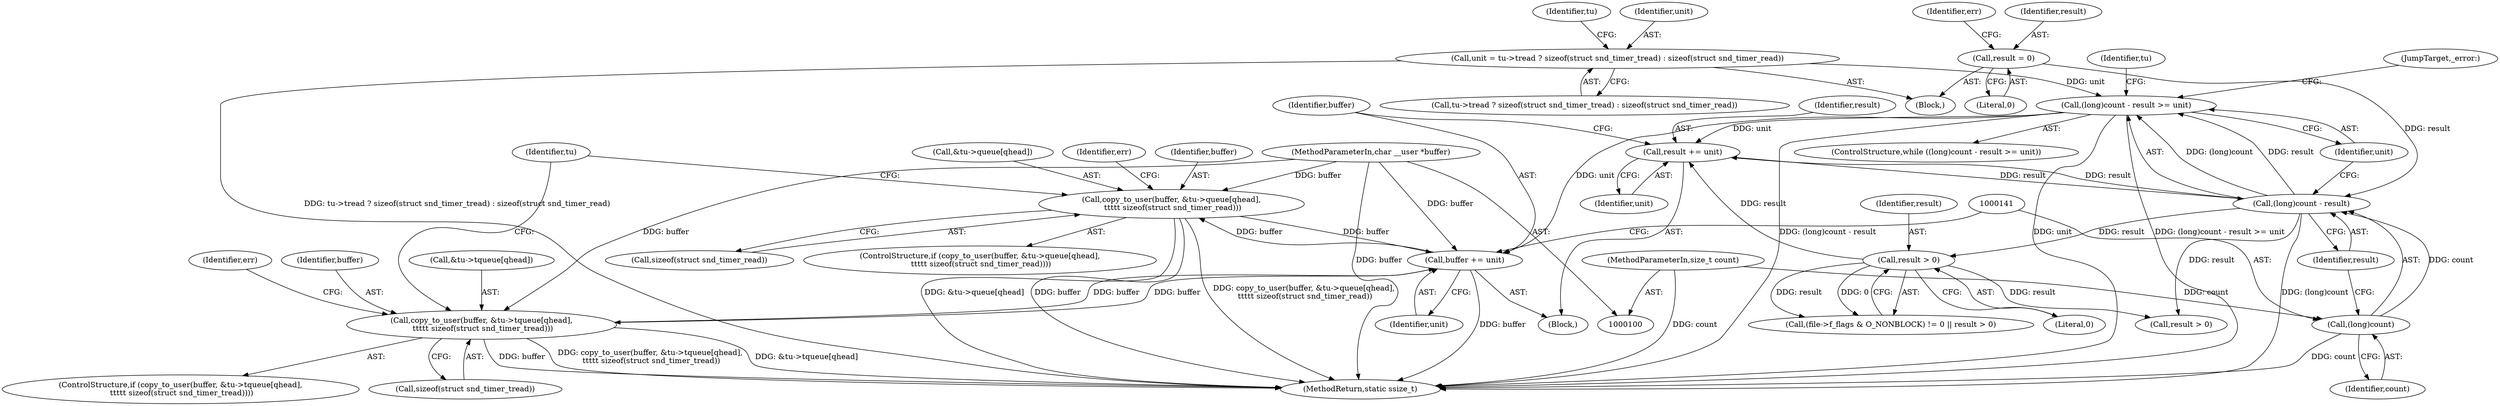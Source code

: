 digraph "0_linux_d11662f4f798b50d8c8743f433842c3e40fe3378@API" {
"1000271" [label="(Call,copy_to_user(buffer, &tu->queue[qhead],\n \t\t\t\t\t sizeof(struct snd_timer_read)))"];
"1000303" [label="(Call,buffer += unit)"];
"1000138" [label="(Call,(long)count - result >= unit)"];
"1000139" [label="(Call,(long)count - result)"];
"1000140" [label="(Call,(long)count)"];
"1000103" [label="(MethodParameterIn,size_t count)"];
"1000300" [label="(Call,result += unit)"];
"1000162" [label="(Call,result > 0)"];
"1000108" [label="(Call,result = 0)"];
"1000122" [label="(Call,unit = tu->tread ? sizeof(struct snd_timer_tread) : sizeof(struct snd_timer_read))"];
"1000254" [label="(Call,copy_to_user(buffer, &tu->tqueue[qhead],\n \t\t\t\t\t sizeof(struct snd_timer_tread)))"];
"1000102" [label="(MethodParameterIn,char __user *buffer)"];
"1000271" [label="(Call,copy_to_user(buffer, &tu->queue[qhead],\n \t\t\t\t\t sizeof(struct snd_timer_read)))"];
"1000305" [label="(Identifier,unit)"];
"1000110" [label="(Literal,0)"];
"1000302" [label="(Identifier,unit)"];
"1000162" [label="(Call,result > 0)"];
"1000262" [label="(Call,sizeof(struct snd_timer_tread))"];
"1000301" [label="(Identifier,result)"];
"1000254" [label="(Call,copy_to_user(buffer, &tu->tqueue[qhead],\n \t\t\t\t\t sizeof(struct snd_timer_tread)))"];
"1000163" [label="(Identifier,result)"];
"1000271" [label="(Call,copy_to_user(buffer, &tu->queue[qhead],\n \t\t\t\t\t sizeof(struct snd_timer_read)))"];
"1000303" [label="(Call,buffer += unit)"];
"1000279" [label="(Call,sizeof(struct snd_timer_read))"];
"1000314" [label="(Call,result > 0)"];
"1000108" [label="(Call,result = 0)"];
"1000139" [label="(Call,(long)count - result)"];
"1000154" [label="(Call,(file->f_flags & O_NONBLOCK) != 0 || result > 0)"];
"1000140" [label="(Call,(long)count)"];
"1000137" [label="(ControlStructure,while ((long)count - result >= unit))"];
"1000149" [label="(Identifier,tu)"];
"1000288" [label="(Identifier,tu)"];
"1000135" [label="(Identifier,tu)"];
"1000256" [label="(Call,&tu->tqueue[qhead])"];
"1000115" [label="(Identifier,err)"];
"1000103" [label="(MethodParameterIn,size_t count)"];
"1000270" [label="(ControlStructure,if (copy_to_user(buffer, &tu->queue[qhead],\n \t\t\t\t\t sizeof(struct snd_timer_read))))"];
"1000144" [label="(Identifier,unit)"];
"1000265" [label="(Identifier,err)"];
"1000102" [label="(MethodParameterIn,char __user *buffer)"];
"1000304" [label="(Identifier,buffer)"];
"1000300" [label="(Call,result += unit)"];
"1000273" [label="(Call,&tu->queue[qhead])"];
"1000319" [label="(MethodReturn,static ssize_t)"];
"1000145" [label="(Block,)"];
"1000164" [label="(Literal,0)"];
"1000282" [label="(Identifier,err)"];
"1000255" [label="(Identifier,buffer)"];
"1000306" [label="(JumpTarget,_error:)"];
"1000138" [label="(Call,(long)count - result >= unit)"];
"1000123" [label="(Identifier,unit)"];
"1000253" [label="(ControlStructure,if (copy_to_user(buffer, &tu->tqueue[qhead],\n \t\t\t\t\t sizeof(struct snd_timer_tread))))"];
"1000105" [label="(Block,)"];
"1000124" [label="(Call,tu->tread ? sizeof(struct snd_timer_tread) : sizeof(struct snd_timer_read))"];
"1000142" [label="(Identifier,count)"];
"1000109" [label="(Identifier,result)"];
"1000122" [label="(Call,unit = tu->tread ? sizeof(struct snd_timer_tread) : sizeof(struct snd_timer_read))"];
"1000272" [label="(Identifier,buffer)"];
"1000143" [label="(Identifier,result)"];
"1000271" -> "1000270"  [label="AST: "];
"1000271" -> "1000279"  [label="CFG: "];
"1000272" -> "1000271"  [label="AST: "];
"1000273" -> "1000271"  [label="AST: "];
"1000279" -> "1000271"  [label="AST: "];
"1000282" -> "1000271"  [label="CFG: "];
"1000288" -> "1000271"  [label="CFG: "];
"1000271" -> "1000319"  [label="DDG: &tu->queue[qhead]"];
"1000271" -> "1000319"  [label="DDG: buffer"];
"1000271" -> "1000319"  [label="DDG: copy_to_user(buffer, &tu->queue[qhead],\n \t\t\t\t\t sizeof(struct snd_timer_read))"];
"1000303" -> "1000271"  [label="DDG: buffer"];
"1000102" -> "1000271"  [label="DDG: buffer"];
"1000271" -> "1000303"  [label="DDG: buffer"];
"1000303" -> "1000145"  [label="AST: "];
"1000303" -> "1000305"  [label="CFG: "];
"1000304" -> "1000303"  [label="AST: "];
"1000305" -> "1000303"  [label="AST: "];
"1000141" -> "1000303"  [label="CFG: "];
"1000303" -> "1000319"  [label="DDG: buffer"];
"1000303" -> "1000254"  [label="DDG: buffer"];
"1000138" -> "1000303"  [label="DDG: unit"];
"1000254" -> "1000303"  [label="DDG: buffer"];
"1000102" -> "1000303"  [label="DDG: buffer"];
"1000138" -> "1000137"  [label="AST: "];
"1000138" -> "1000144"  [label="CFG: "];
"1000139" -> "1000138"  [label="AST: "];
"1000144" -> "1000138"  [label="AST: "];
"1000149" -> "1000138"  [label="CFG: "];
"1000306" -> "1000138"  [label="CFG: "];
"1000138" -> "1000319"  [label="DDG: (long)count - result"];
"1000138" -> "1000319"  [label="DDG: unit"];
"1000138" -> "1000319"  [label="DDG: (long)count - result >= unit"];
"1000139" -> "1000138"  [label="DDG: (long)count"];
"1000139" -> "1000138"  [label="DDG: result"];
"1000122" -> "1000138"  [label="DDG: unit"];
"1000138" -> "1000300"  [label="DDG: unit"];
"1000139" -> "1000143"  [label="CFG: "];
"1000140" -> "1000139"  [label="AST: "];
"1000143" -> "1000139"  [label="AST: "];
"1000144" -> "1000139"  [label="CFG: "];
"1000139" -> "1000319"  [label="DDG: (long)count"];
"1000140" -> "1000139"  [label="DDG: count"];
"1000300" -> "1000139"  [label="DDG: result"];
"1000108" -> "1000139"  [label="DDG: result"];
"1000139" -> "1000162"  [label="DDG: result"];
"1000139" -> "1000300"  [label="DDG: result"];
"1000139" -> "1000314"  [label="DDG: result"];
"1000140" -> "1000142"  [label="CFG: "];
"1000141" -> "1000140"  [label="AST: "];
"1000142" -> "1000140"  [label="AST: "];
"1000143" -> "1000140"  [label="CFG: "];
"1000140" -> "1000319"  [label="DDG: count"];
"1000103" -> "1000140"  [label="DDG: count"];
"1000103" -> "1000100"  [label="AST: "];
"1000103" -> "1000319"  [label="DDG: count"];
"1000300" -> "1000145"  [label="AST: "];
"1000300" -> "1000302"  [label="CFG: "];
"1000301" -> "1000300"  [label="AST: "];
"1000302" -> "1000300"  [label="AST: "];
"1000304" -> "1000300"  [label="CFG: "];
"1000162" -> "1000300"  [label="DDG: result"];
"1000162" -> "1000154"  [label="AST: "];
"1000162" -> "1000164"  [label="CFG: "];
"1000163" -> "1000162"  [label="AST: "];
"1000164" -> "1000162"  [label="AST: "];
"1000154" -> "1000162"  [label="CFG: "];
"1000162" -> "1000154"  [label="DDG: result"];
"1000162" -> "1000154"  [label="DDG: 0"];
"1000162" -> "1000314"  [label="DDG: result"];
"1000108" -> "1000105"  [label="AST: "];
"1000108" -> "1000110"  [label="CFG: "];
"1000109" -> "1000108"  [label="AST: "];
"1000110" -> "1000108"  [label="AST: "];
"1000115" -> "1000108"  [label="CFG: "];
"1000122" -> "1000105"  [label="AST: "];
"1000122" -> "1000124"  [label="CFG: "];
"1000123" -> "1000122"  [label="AST: "];
"1000124" -> "1000122"  [label="AST: "];
"1000135" -> "1000122"  [label="CFG: "];
"1000122" -> "1000319"  [label="DDG: tu->tread ? sizeof(struct snd_timer_tread) : sizeof(struct snd_timer_read)"];
"1000254" -> "1000253"  [label="AST: "];
"1000254" -> "1000262"  [label="CFG: "];
"1000255" -> "1000254"  [label="AST: "];
"1000256" -> "1000254"  [label="AST: "];
"1000262" -> "1000254"  [label="AST: "];
"1000265" -> "1000254"  [label="CFG: "];
"1000288" -> "1000254"  [label="CFG: "];
"1000254" -> "1000319"  [label="DDG: buffer"];
"1000254" -> "1000319"  [label="DDG: copy_to_user(buffer, &tu->tqueue[qhead],\n \t\t\t\t\t sizeof(struct snd_timer_tread))"];
"1000254" -> "1000319"  [label="DDG: &tu->tqueue[qhead]"];
"1000102" -> "1000254"  [label="DDG: buffer"];
"1000102" -> "1000100"  [label="AST: "];
"1000102" -> "1000319"  [label="DDG: buffer"];
}
